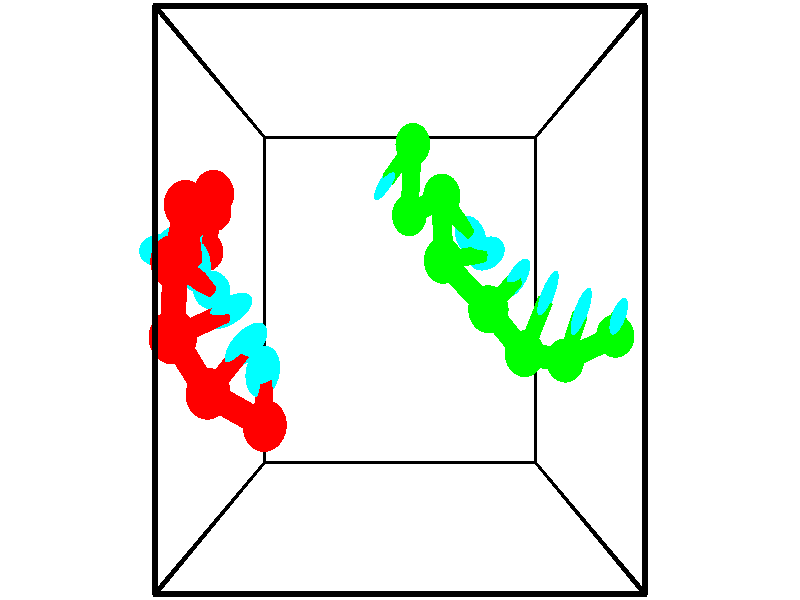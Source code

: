 // switches for output
#declare DRAW_BASES = 1; // possible values are 0, 1; only relevant for DNA ribbons
#declare DRAW_BASES_TYPE = 3; // possible values are 1, 2, 3; only relevant for DNA ribbons
#declare DRAW_FOG = 0; // set to 1 to enable fog

#include "colors.inc"

#include "transforms.inc"
background { rgb <1, 1, 1>}

#default {
   normal{
       ripples 0.25
       frequency 0.20
       turbulence 0.2
       lambda 5
   }
	finish {
		phong 0.1
		phong_size 40.
	}
}

// original window dimensions: 1024x640


// camera settings

camera {
	sky <-0, 1, 0>
	up <-0, 1, 0>
	right 1.6 * <1, 0, 0>
	location <2.5, 2.5, 11.1562>
	look_at <2.5, 2.5, 2.5>
	direction <0, 0, -8.6562>
	angle 67.0682
}


# declare cpy_camera_pos = <2.5, 2.5, 11.1562>;
# if (DRAW_FOG = 1)
fog {
	fog_type 2
	up vnormalize(cpy_camera_pos)
	color rgbt<1,1,1,0.3>
	distance 1e-5
	fog_alt 3e-3
	fog_offset 4
}
# end


// LIGHTS

# declare lum = 6;
global_settings {
	ambient_light rgb lum * <0.05, 0.05, 0.05>
	max_trace_level 15
}# declare cpy_direct_light_amount = 0.25;
light_source
{	1000 * <-1, -1, 1>,
	rgb lum * cpy_direct_light_amount
	parallel
}

light_source
{	1000 * <1, 1, -1>,
	rgb lum * cpy_direct_light_amount
	parallel
}

// strand 0

// nucleotide -1

// particle -1
sphere {
	<0.919803, 1.273350, 4.092065> 0.250000
	pigment { color rgbt <1,0,0,0> }
	no_shadow
}
cylinder {
	<0.960075, 1.594685, 4.326847>,  <0.984239, 1.787485, 4.467716>, 0.100000
	pigment { color rgbt <1,0,0,0> }
	no_shadow
}
cylinder {
	<0.960075, 1.594685, 4.326847>,  <0.919803, 1.273350, 4.092065>, 0.100000
	pigment { color rgbt <1,0,0,0> }
	no_shadow
}

// particle -1
sphere {
	<0.960075, 1.594685, 4.326847> 0.100000
	pigment { color rgbt <1,0,0,0> }
	no_shadow
}
sphere {
	0, 1
	scale<0.080000,0.200000,0.300000>
	matrix <-0.552782, 0.535681, -0.638340,
		-0.827222, -0.260188, 0.498003,
		0.100682, 0.803335, 0.586954,
		0.990280, 1.835685, 4.502934>
	pigment { color rgbt <0,1,1,0> }
	no_shadow
}
cylinder {
	<0.256277, 1.586056, 4.092155>,  <0.919803, 1.273350, 4.092065>, 0.130000
	pigment { color rgbt <1,0,0,0> }
	no_shadow
}

// nucleotide -1

// particle -1
sphere {
	<0.256277, 1.586056, 4.092155> 0.250000
	pigment { color rgbt <1,0,0,0> }
	no_shadow
}
cylinder {
	<0.532959, 1.860577, 4.182076>,  <0.698968, 2.025289, 4.236028>, 0.100000
	pigment { color rgbt <1,0,0,0> }
	no_shadow
}
cylinder {
	<0.532959, 1.860577, 4.182076>,  <0.256277, 1.586056, 4.092155>, 0.100000
	pigment { color rgbt <1,0,0,0> }
	no_shadow
}

// particle -1
sphere {
	<0.532959, 1.860577, 4.182076> 0.100000
	pigment { color rgbt <1,0,0,0> }
	no_shadow
}
sphere {
	0, 1
	scale<0.080000,0.200000,0.300000>
	matrix <-0.487159, 0.673211, -0.556294,
		-0.533124, 0.275277, 0.800001,
		0.691704, 0.686301, 0.224802,
		0.740470, 2.066467, 4.249516>
	pigment { color rgbt <0,1,1,0> }
	no_shadow
}
cylinder {
	<0.005174, 2.160121, 4.515399>,  <0.256277, 1.586056, 4.092155>, 0.130000
	pigment { color rgbt <1,0,0,0> }
	no_shadow
}

// nucleotide -1

// particle -1
sphere {
	<0.005174, 2.160121, 4.515399> 0.250000
	pigment { color rgbt <1,0,0,0> }
	no_shadow
}
cylinder {
	<0.291832, 2.293724, 4.270496>,  <0.463827, 2.373886, 4.123555>, 0.100000
	pigment { color rgbt <1,0,0,0> }
	no_shadow
}
cylinder {
	<0.291832, 2.293724, 4.270496>,  <0.005174, 2.160121, 4.515399>, 0.100000
	pigment { color rgbt <1,0,0,0> }
	no_shadow
}

// particle -1
sphere {
	<0.291832, 2.293724, 4.270496> 0.100000
	pigment { color rgbt <1,0,0,0> }
	no_shadow
}
sphere {
	0, 1
	scale<0.080000,0.200000,0.300000>
	matrix <-0.643517, 0.655132, -0.395838,
		0.268895, 0.677673, 0.684438,
		0.716646, 0.334008, -0.612256,
		0.506826, 2.393927, 4.086820>
	pigment { color rgbt <0,1,1,0> }
	no_shadow
}
cylinder {
	<0.016065, 2.849280, 4.499059>,  <0.005174, 2.160121, 4.515399>, 0.130000
	pigment { color rgbt <1,0,0,0> }
	no_shadow
}

// nucleotide -1

// particle -1
sphere {
	<0.016065, 2.849280, 4.499059> 0.250000
	pigment { color rgbt <1,0,0,0> }
	no_shadow
}
cylinder {
	<0.142540, 2.704258, 4.148384>,  <0.218425, 2.617245, 3.937979>, 0.100000
	pigment { color rgbt <1,0,0,0> }
	no_shadow
}
cylinder {
	<0.142540, 2.704258, 4.148384>,  <0.016065, 2.849280, 4.499059>, 0.100000
	pigment { color rgbt <1,0,0,0> }
	no_shadow
}

// particle -1
sphere {
	<0.142540, 2.704258, 4.148384> 0.100000
	pigment { color rgbt <1,0,0,0> }
	no_shadow
}
sphere {
	0, 1
	scale<0.080000,0.200000,0.300000>
	matrix <-0.717494, 0.513186, -0.471002,
		0.620667, 0.777943, -0.097867,
		0.316188, -0.362554, -0.876687,
		0.237396, 2.595492, 3.885378>
	pigment { color rgbt <0,1,1,0> }
	no_shadow
}
cylinder {
	<-0.018423, 3.427578, 4.033372>,  <0.016065, 2.849280, 4.499059>, 0.130000
	pigment { color rgbt <1,0,0,0> }
	no_shadow
}

// nucleotide -1

// particle -1
sphere {
	<-0.018423, 3.427578, 4.033372> 0.250000
	pigment { color rgbt <1,0,0,0> }
	no_shadow
}
cylinder {
	<-0.036690, 3.097315, 3.808445>,  <-0.047650, 2.899157, 3.673489>, 0.100000
	pigment { color rgbt <1,0,0,0> }
	no_shadow
}
cylinder {
	<-0.036690, 3.097315, 3.808445>,  <-0.018423, 3.427578, 4.033372>, 0.100000
	pigment { color rgbt <1,0,0,0> }
	no_shadow
}

// particle -1
sphere {
	<-0.036690, 3.097315, 3.808445> 0.100000
	pigment { color rgbt <1,0,0,0> }
	no_shadow
}
sphere {
	0, 1
	scale<0.080000,0.200000,0.300000>
	matrix <-0.656793, 0.448950, -0.605861,
		0.752687, 0.341659, -0.562789,
		-0.045666, -0.825659, -0.562318,
		-0.050390, 2.849617, 3.639750>
	pigment { color rgbt <0,1,1,0> }
	no_shadow
}
cylinder {
	<0.076348, 3.661013, 3.281056>,  <-0.018423, 3.427578, 4.033372>, 0.130000
	pigment { color rgbt <1,0,0,0> }
	no_shadow
}

// nucleotide -1

// particle -1
sphere {
	<0.076348, 3.661013, 3.281056> 0.250000
	pigment { color rgbt <1,0,0,0> }
	no_shadow
}
cylinder {
	<-0.133408, 3.320683, 3.294384>,  <-0.259261, 3.116484, 3.302381>, 0.100000
	pigment { color rgbt <1,0,0,0> }
	no_shadow
}
cylinder {
	<-0.133408, 3.320683, 3.294384>,  <0.076348, 3.661013, 3.281056>, 0.100000
	pigment { color rgbt <1,0,0,0> }
	no_shadow
}

// particle -1
sphere {
	<-0.133408, 3.320683, 3.294384> 0.100000
	pigment { color rgbt <1,0,0,0> }
	no_shadow
}
sphere {
	0, 1
	scale<0.080000,0.200000,0.300000>
	matrix <-0.714159, 0.418176, -0.561343,
		0.463673, -0.318155, -0.826912,
		-0.524389, -0.850827, 0.033316,
		-0.290725, 3.065435, 3.304380>
	pigment { color rgbt <0,1,1,0> }
	no_shadow
}
cylinder {
	<-0.144347, 3.557774, 2.615121>,  <0.076348, 3.661013, 3.281056>, 0.130000
	pigment { color rgbt <1,0,0,0> }
	no_shadow
}

// nucleotide -1

// particle -1
sphere {
	<-0.144347, 3.557774, 2.615121> 0.250000
	pigment { color rgbt <1,0,0,0> }
	no_shadow
}
cylinder {
	<-0.416992, 3.315077, 2.778713>,  <-0.580579, 3.169458, 2.876869>, 0.100000
	pigment { color rgbt <1,0,0,0> }
	no_shadow
}
cylinder {
	<-0.416992, 3.315077, 2.778713>,  <-0.144347, 3.557774, 2.615121>, 0.100000
	pigment { color rgbt <1,0,0,0> }
	no_shadow
}

// particle -1
sphere {
	<-0.416992, 3.315077, 2.778713> 0.100000
	pigment { color rgbt <1,0,0,0> }
	no_shadow
}
sphere {
	0, 1
	scale<0.080000,0.200000,0.300000>
	matrix <-0.689500, 0.345493, -0.636573,
		0.244935, -0.715890, -0.653841,
		-0.681614, -0.606743, 0.408982,
		-0.621476, 3.133054, 2.901408>
	pigment { color rgbt <0,1,1,0> }
	no_shadow
}
cylinder {
	<-0.410515, 3.107976, 2.102587>,  <-0.144347, 3.557774, 2.615121>, 0.130000
	pigment { color rgbt <1,0,0,0> }
	no_shadow
}

// nucleotide -1

// particle -1
sphere {
	<-0.410515, 3.107976, 2.102587> 0.250000
	pigment { color rgbt <1,0,0,0> }
	no_shadow
}
cylinder {
	<-0.685234, 3.095490, 2.393059>,  <-0.850065, 3.087997, 2.567342>, 0.100000
	pigment { color rgbt <1,0,0,0> }
	no_shadow
}
cylinder {
	<-0.685234, 3.095490, 2.393059>,  <-0.410515, 3.107976, 2.102587>, 0.100000
	pigment { color rgbt <1,0,0,0> }
	no_shadow
}

// particle -1
sphere {
	<-0.685234, 3.095490, 2.393059> 0.100000
	pigment { color rgbt <1,0,0,0> }
	no_shadow
}
sphere {
	0, 1
	scale<0.080000,0.200000,0.300000>
	matrix <-0.683129, 0.368994, -0.630220,
		-0.248283, -0.928907, -0.274749,
		-0.686797, -0.031216, 0.726179,
		-0.891273, 3.086125, 2.610912>
	pigment { color rgbt <0,1,1,0> }
	no_shadow
}
// strand 1

// nucleotide -1

// particle -1
sphere {
	<2.685070, 4.368497, 2.461290> 0.250000
	pigment { color rgbt <0,1,0,0> }
	no_shadow
}
cylinder {
	<2.456955, 4.146576, 2.218979>,  <2.320086, 4.013423, 2.073592>, 0.100000
	pigment { color rgbt <0,1,0,0> }
	no_shadow
}
cylinder {
	<2.456955, 4.146576, 2.218979>,  <2.685070, 4.368497, 2.461290>, 0.100000
	pigment { color rgbt <0,1,0,0> }
	no_shadow
}

// particle -1
sphere {
	<2.456955, 4.146576, 2.218979> 0.100000
	pigment { color rgbt <0,1,0,0> }
	no_shadow
}
sphere {
	0, 1
	scale<0.080000,0.200000,0.300000>
	matrix <0.805175, -0.523589, -0.278474,
		-0.162681, -0.646568, 0.745309,
		-0.570287, -0.554802, -0.605778,
		2.285869, 3.980135, 2.037245>
	pigment { color rgbt <0,1,1,0> }
	no_shadow
}
cylinder {
	<2.634306, 3.516723, 2.450429>,  <2.685070, 4.368497, 2.461290>, 0.130000
	pigment { color rgbt <0,1,0,0> }
	no_shadow
}

// nucleotide -1

// particle -1
sphere {
	<2.634306, 3.516723, 2.450429> 0.250000
	pigment { color rgbt <0,1,0,0> }
	no_shadow
}
cylinder {
	<2.652313, 3.679295, 2.085400>,  <2.663118, 3.776838, 1.866382>, 0.100000
	pigment { color rgbt <0,1,0,0> }
	no_shadow
}
cylinder {
	<2.652313, 3.679295, 2.085400>,  <2.634306, 3.516723, 2.450429>, 0.100000
	pigment { color rgbt <0,1,0,0> }
	no_shadow
}

// particle -1
sphere {
	<2.652313, 3.679295, 2.085400> 0.100000
	pigment { color rgbt <0,1,0,0> }
	no_shadow
}
sphere {
	0, 1
	scale<0.080000,0.200000,0.300000>
	matrix <0.844982, -0.502786, -0.182240,
		-0.532896, -0.762904, -0.366060,
		0.045018, 0.406429, -0.912573,
		2.665819, 3.801223, 1.811628>
	pigment { color rgbt <0,1,1,0> }
	no_shadow
}
cylinder {
	<3.059865, 3.659314, 3.058005>,  <2.634306, 3.516723, 2.450429>, 0.130000
	pigment { color rgbt <0,1,0,0> }
	no_shadow
}

// nucleotide -1

// particle -1
sphere {
	<3.059865, 3.659314, 3.058005> 0.250000
	pigment { color rgbt <0,1,0,0> }
	no_shadow
}
cylinder {
	<3.306519, 3.420376, 2.852894>,  <3.454511, 3.277013, 2.729827>, 0.100000
	pigment { color rgbt <0,1,0,0> }
	no_shadow
}
cylinder {
	<3.306519, 3.420376, 2.852894>,  <3.059865, 3.659314, 3.058005>, 0.100000
	pigment { color rgbt <0,1,0,0> }
	no_shadow
}

// particle -1
sphere {
	<3.306519, 3.420376, 2.852894> 0.100000
	pigment { color rgbt <0,1,0,0> }
	no_shadow
}
sphere {
	0, 1
	scale<0.080000,0.200000,0.300000>
	matrix <0.372932, -0.351988, 0.858502,
		-0.693315, -0.720612, 0.005723,
		0.616633, -0.597346, -0.512778,
		3.491509, 3.241172, 2.699060>
	pigment { color rgbt <0,1,1,0> }
	no_shadow
}
cylinder {
	<3.061186, 2.926739, 3.299080>,  <3.059865, 3.659314, 3.058005>, 0.130000
	pigment { color rgbt <0,1,0,0> }
	no_shadow
}

// nucleotide -1

// particle -1
sphere {
	<3.061186, 2.926739, 3.299080> 0.250000
	pigment { color rgbt <0,1,0,0> }
	no_shadow
}
cylinder {
	<3.411545, 2.982395, 3.114281>,  <3.621760, 3.015789, 3.003401>, 0.100000
	pigment { color rgbt <0,1,0,0> }
	no_shadow
}
cylinder {
	<3.411545, 2.982395, 3.114281>,  <3.061186, 2.926739, 3.299080>, 0.100000
	pigment { color rgbt <0,1,0,0> }
	no_shadow
}

// particle -1
sphere {
	<3.411545, 2.982395, 3.114281> 0.100000
	pigment { color rgbt <0,1,0,0> }
	no_shadow
}
sphere {
	0, 1
	scale<0.080000,0.200000,0.300000>
	matrix <0.477552, -0.386728, 0.788914,
		-0.068897, -0.911637, -0.405182,
		0.875898, 0.139141, -0.461998,
		3.674314, 3.024137, 2.975681>
	pigment { color rgbt <0,1,1,0> }
	no_shadow
}
cylinder {
	<3.606240, 2.404281, 3.592739>,  <3.061186, 2.926739, 3.299080>, 0.130000
	pigment { color rgbt <0,1,0,0> }
	no_shadow
}

// nucleotide -1

// particle -1
sphere {
	<3.606240, 2.404281, 3.592739> 0.250000
	pigment { color rgbt <0,1,0,0> }
	no_shadow
}
cylinder {
	<3.861496, 2.597801, 3.353168>,  <4.014650, 2.713914, 3.209426>, 0.100000
	pigment { color rgbt <0,1,0,0> }
	no_shadow
}
cylinder {
	<3.861496, 2.597801, 3.353168>,  <3.606240, 2.404281, 3.592739>, 0.100000
	pigment { color rgbt <0,1,0,0> }
	no_shadow
}

// particle -1
sphere {
	<3.861496, 2.597801, 3.353168> 0.100000
	pigment { color rgbt <0,1,0,0> }
	no_shadow
}
sphere {
	0, 1
	scale<0.080000,0.200000,0.300000>
	matrix <0.769894, -0.407322, 0.491276,
		-0.006275, -0.774613, -0.632405,
		0.638141, 0.483802, -0.598926,
		4.052938, 2.742942, 3.173491>
	pigment { color rgbt <0,1,1,0> }
	no_shadow
}
cylinder {
	<4.101240, 1.924363, 3.381258>,  <3.606240, 2.404281, 3.592739>, 0.130000
	pigment { color rgbt <0,1,0,0> }
	no_shadow
}

// nucleotide -1

// particle -1
sphere {
	<4.101240, 1.924363, 3.381258> 0.250000
	pigment { color rgbt <0,1,0,0> }
	no_shadow
}
cylinder {
	<4.280304, 2.279835, 3.341560>,  <4.387743, 2.493118, 3.317742>, 0.100000
	pigment { color rgbt <0,1,0,0> }
	no_shadow
}
cylinder {
	<4.280304, 2.279835, 3.341560>,  <4.101240, 1.924363, 3.381258>, 0.100000
	pigment { color rgbt <0,1,0,0> }
	no_shadow
}

// particle -1
sphere {
	<4.280304, 2.279835, 3.341560> 0.100000
	pigment { color rgbt <0,1,0,0> }
	no_shadow
}
sphere {
	0, 1
	scale<0.080000,0.200000,0.300000>
	matrix <0.865445, -0.402667, 0.298099,
		0.224953, -0.219337, -0.949362,
		0.447661, 0.888679, -0.099243,
		4.414602, 2.546438, 3.311787>
	pigment { color rgbt <0,1,1,0> }
	no_shadow
}
cylinder {
	<4.752698, 1.811370, 2.908332>,  <4.101240, 1.924363, 3.381258>, 0.130000
	pigment { color rgbt <0,1,0,0> }
	no_shadow
}

// nucleotide -1

// particle -1
sphere {
	<4.752698, 1.811370, 2.908332> 0.250000
	pigment { color rgbt <0,1,0,0> }
	no_shadow
}
cylinder {
	<4.810455, 2.132465, 3.139767>,  <4.845110, 2.325123, 3.278627>, 0.100000
	pigment { color rgbt <0,1,0,0> }
	no_shadow
}
cylinder {
	<4.810455, 2.132465, 3.139767>,  <4.752698, 1.811370, 2.908332>, 0.100000
	pigment { color rgbt <0,1,0,0> }
	no_shadow
}

// particle -1
sphere {
	<4.810455, 2.132465, 3.139767> 0.100000
	pigment { color rgbt <0,1,0,0> }
	no_shadow
}
sphere {
	0, 1
	scale<0.080000,0.200000,0.300000>
	matrix <0.835495, -0.412196, 0.363378,
		0.530188, 0.430937, -0.730202,
		0.144393, 0.802738, 0.578586,
		4.853773, 2.373287, 3.313343>
	pigment { color rgbt <0,1,1,0> }
	no_shadow
}
cylinder {
	<5.489193, 2.083302, 2.767456>,  <4.752698, 1.811370, 2.908332>, 0.130000
	pigment { color rgbt <0,1,0,0> }
	no_shadow
}

// nucleotide -1

// particle -1
sphere {
	<5.489193, 2.083302, 2.767456> 0.250000
	pigment { color rgbt <0,1,0,0> }
	no_shadow
}
cylinder {
	<5.386780, 2.221264, 3.128674>,  <5.325332, 2.304041, 3.345404>, 0.100000
	pigment { color rgbt <0,1,0,0> }
	no_shadow
}
cylinder {
	<5.386780, 2.221264, 3.128674>,  <5.489193, 2.083302, 2.767456>, 0.100000
	pigment { color rgbt <0,1,0,0> }
	no_shadow
}

// particle -1
sphere {
	<5.386780, 2.221264, 3.128674> 0.100000
	pigment { color rgbt <0,1,0,0> }
	no_shadow
}
sphere {
	0, 1
	scale<0.080000,0.200000,0.300000>
	matrix <0.825031, -0.408861, 0.390073,
		0.503758, 0.844910, -0.179875,
		-0.256032, 0.344905, 0.903044,
		5.309970, 2.324735, 3.399587>
	pigment { color rgbt <0,1,1,0> }
	no_shadow
}
// box output
cylinder {
	<0.000000, 0.000000, 0.000000>,  <5.000000, 0.000000, 0.000000>, 0.025000
	pigment { color rgbt <0,0,0,0> }
	no_shadow
}
cylinder {
	<0.000000, 0.000000, 0.000000>,  <0.000000, 5.000000, 0.000000>, 0.025000
	pigment { color rgbt <0,0,0,0> }
	no_shadow
}
cylinder {
	<0.000000, 0.000000, 0.000000>,  <0.000000, 0.000000, 5.000000>, 0.025000
	pigment { color rgbt <0,0,0,0> }
	no_shadow
}
cylinder {
	<5.000000, 5.000000, 5.000000>,  <0.000000, 5.000000, 5.000000>, 0.025000
	pigment { color rgbt <0,0,0,0> }
	no_shadow
}
cylinder {
	<5.000000, 5.000000, 5.000000>,  <5.000000, 0.000000, 5.000000>, 0.025000
	pigment { color rgbt <0,0,0,0> }
	no_shadow
}
cylinder {
	<5.000000, 5.000000, 5.000000>,  <5.000000, 5.000000, 0.000000>, 0.025000
	pigment { color rgbt <0,0,0,0> }
	no_shadow
}
cylinder {
	<0.000000, 0.000000, 5.000000>,  <0.000000, 5.000000, 5.000000>, 0.025000
	pigment { color rgbt <0,0,0,0> }
	no_shadow
}
cylinder {
	<0.000000, 0.000000, 5.000000>,  <5.000000, 0.000000, 5.000000>, 0.025000
	pigment { color rgbt <0,0,0,0> }
	no_shadow
}
cylinder {
	<5.000000, 5.000000, 0.000000>,  <0.000000, 5.000000, 0.000000>, 0.025000
	pigment { color rgbt <0,0,0,0> }
	no_shadow
}
cylinder {
	<5.000000, 5.000000, 0.000000>,  <5.000000, 0.000000, 0.000000>, 0.025000
	pigment { color rgbt <0,0,0,0> }
	no_shadow
}
cylinder {
	<5.000000, 0.000000, 5.000000>,  <5.000000, 0.000000, 0.000000>, 0.025000
	pigment { color rgbt <0,0,0,0> }
	no_shadow
}
cylinder {
	<0.000000, 5.000000, 0.000000>,  <0.000000, 5.000000, 5.000000>, 0.025000
	pigment { color rgbt <0,0,0,0> }
	no_shadow
}
// end of box output
